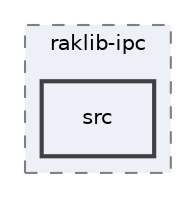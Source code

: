 digraph "src"
{
 // INTERACTIVE_SVG=YES
 // LATEX_PDF_SIZE
  edge [fontname="Helvetica",fontsize="10",labelfontname="Helvetica",labelfontsize="10"];
  node [fontname="Helvetica",fontsize="10",shape=record];
  compound=true
  subgraph clusterdir_b1b6a6773bf528619d8e5723c685dbd0 {
    graph [ bgcolor="#edf0f7", pencolor="grey50", style="filled,dashed,", label="raklib-ipc", fontname="Helvetica", fontsize="10", URL="dir_b1b6a6773bf528619d8e5723c685dbd0.html"]
  dir_c4e3d04b11aee073c34874809d562fbc [shape=box, label="src", style="filled,bold,", fillcolor="#edf0f7", color="grey25", URL="dir_c4e3d04b11aee073c34874809d562fbc.html"];
  }
}

